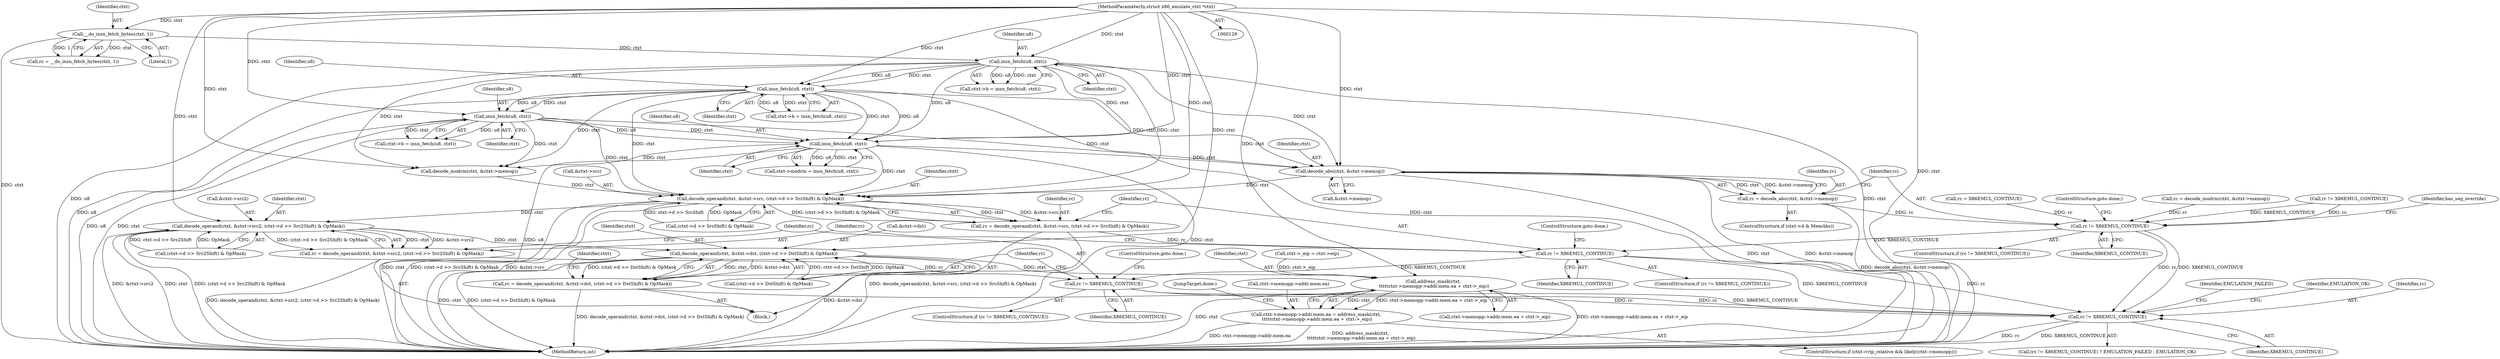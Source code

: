 digraph "0_linux_d9092f52d7e61dd1557f2db2400ddb430e85937e@pointer" {
"1000999" [label="(Call,decode_abs(ctxt, &ctxt->memop))"];
"1000474" [label="(Call,insn_fetch(u8, ctxt))"];
"1000421" [label="(Call,insn_fetch(u8, ctxt))"];
"1000277" [label="(Call,insn_fetch(u8, ctxt))"];
"1000221" [label="(Call,__do_insn_fetch_bytes(ctxt, 1))"];
"1000130" [label="(MethodParameterIn,struct x86_emulate_ctxt *ctxt)"];
"1000447" [label="(Call,insn_fetch(u8, ctxt))"];
"1000997" [label="(Call,rc = decode_abs(ctxt, &ctxt->memop))"];
"1001006" [label="(Call,rc != X86EMUL_CONTINUE)"];
"1001047" [label="(Call,rc != X86EMUL_CONTINUE)"];
"1001067" [label="(Call,rc != X86EMUL_CONTINUE)"];
"1001123" [label="(Call,rc != X86EMUL_CONTINUE)"];
"1001033" [label="(Call,decode_operand(ctxt, &ctxt->src, (ctxt->d >> SrcShift) & OpMask))"];
"1001031" [label="(Call,rc = decode_operand(ctxt, &ctxt->src, (ctxt->d >> SrcShift) & OpMask))"];
"1001053" [label="(Call,decode_operand(ctxt, &ctxt->src2, (ctxt->d >> Src2Shift) & OpMask))"];
"1001051" [label="(Call,rc = decode_operand(ctxt, &ctxt->src2, (ctxt->d >> Src2Shift) & OpMask))"];
"1001073" [label="(Call,decode_operand(ctxt, &ctxt->dst, (ctxt->d >> DstShift) & OpMask))"];
"1001071" [label="(Call,rc = decode_operand(ctxt, &ctxt->dst, (ctxt->d >> DstShift) & OpMask))"];
"1001105" [label="(Call,address_mask(ctxt,\n \t\t\t\t\tctxt->memopp->addr.mem.ea + ctxt->_eip))"];
"1001095" [label="(Call,ctxt->memopp->addr.mem.ea = address_mask(ctxt,\n \t\t\t\t\tctxt->memopp->addr.mem.ea + ctxt->_eip))"];
"1001096" [label="(Call,ctxt->memopp->addr.mem.ea)"];
"1001105" [label="(Call,address_mask(ctxt,\n \t\t\t\t\tctxt->memopp->addr.mem.ea + ctxt->_eip))"];
"1001006" [label="(Call,rc != X86EMUL_CONTINUE)"];
"1001128" [label="(MethodReturn,int)"];
"1001106" [label="(Identifier,ctxt)"];
"1001039" [label="(Call,(ctxt->d >> SrcShift) & OpMask)"];
"1000997" [label="(Call,rc = decode_abs(ctxt, &ctxt->memop))"];
"1000968" [label="(Call,rc = decode_modrm(ctxt, &ctxt->memop))"];
"1001069" [label="(Identifier,X86EMUL_CONTINUE)"];
"1001046" [label="(ControlStructure,if (rc != X86EMUL_CONTINUE))"];
"1000999" [label="(Call,decode_abs(ctxt, &ctxt->memop))"];
"1001053" [label="(Call,decode_operand(ctxt, &ctxt->src2, (ctxt->d >> Src2Shift) & OpMask))"];
"1001070" [label="(ControlStructure,goto done;)"];
"1000133" [label="(Block,)"];
"1001126" [label="(Identifier,EMULATION_FAILED)"];
"1000447" [label="(Call,insn_fetch(u8, ctxt))"];
"1001033" [label="(Call,decode_operand(ctxt, &ctxt->src, (ctxt->d >> SrcShift) & OpMask))"];
"1000422" [label="(Identifier,u8)"];
"1000219" [label="(Call,rc = __do_insn_fetch_bytes(ctxt, 1))"];
"1001034" [label="(Identifier,ctxt)"];
"1001012" [label="(Identifier,has_seg_override)"];
"1001122" [label="(Call,(rc != X86EMUL_CONTINUE) ? EMULATION_FAILED : EMULATION_OK)"];
"1001107" [label="(Call,ctxt->memopp->addr.mem.ea + ctxt->_eip)"];
"1000998" [label="(Identifier,rc)"];
"1000279" [label="(Identifier,ctxt)"];
"1001054" [label="(Identifier,ctxt)"];
"1001072" [label="(Identifier,rc)"];
"1001120" [label="(JumpTarget,done:)"];
"1000470" [label="(Call,ctxt->modrm = insn_fetch(u8, ctxt))"];
"1000278" [label="(Identifier,u8)"];
"1000225" [label="(Call,rc != X86EMUL_CONTINUE)"];
"1001123" [label="(Call,rc != X86EMUL_CONTINUE)"];
"1001050" [label="(ControlStructure,goto done;)"];
"1001051" [label="(Call,rc = decode_operand(ctxt, &ctxt->src2, (ctxt->d >> Src2Shift) & OpMask))"];
"1000423" [label="(Identifier,ctxt)"];
"1001000" [label="(Identifier,ctxt)"];
"1000222" [label="(Identifier,ctxt)"];
"1001095" [label="(Call,ctxt->memopp->addr.mem.ea = address_mask(ctxt,\n \t\t\t\t\tctxt->memopp->addr.mem.ea + ctxt->_eip))"];
"1000475" [label="(Identifier,u8)"];
"1001067" [label="(Call,rc != X86EMUL_CONTINUE)"];
"1001074" [label="(Identifier,ctxt)"];
"1001001" [label="(Call,&ctxt->memop)"];
"1000130" [label="(MethodParameterIn,struct x86_emulate_ctxt *ctxt)"];
"1001047" [label="(Call,rc != X86EMUL_CONTINUE)"];
"1001032" [label="(Identifier,rc)"];
"1001075" [label="(Call,&ctxt->dst)"];
"1001048" [label="(Identifier,rc)"];
"1000970" [label="(Call,decode_modrm(ctxt, &ctxt->memop))"];
"1000221" [label="(Call,__do_insn_fetch_bytes(ctxt, 1))"];
"1001079" [label="(Call,(ctxt->d >> DstShift) & OpMask)"];
"1001007" [label="(Identifier,rc)"];
"1000273" [label="(Call,ctxt->b = insn_fetch(u8, ctxt))"];
"1001066" [label="(ControlStructure,if (rc != X86EMUL_CONTINUE))"];
"1000277" [label="(Call,insn_fetch(u8, ctxt))"];
"1001005" [label="(ControlStructure,if (rc != X86EMUL_CONTINUE))"];
"1001055" [label="(Call,&ctxt->src2)"];
"1001127" [label="(Identifier,EMULATION_OK)"];
"1001089" [label="(Identifier,ctxt)"];
"1000417" [label="(Call,ctxt->b = insn_fetch(u8, ctxt))"];
"1001125" [label="(Identifier,X86EMUL_CONTINUE)"];
"1001071" [label="(Call,rc = decode_operand(ctxt, &ctxt->dst, (ctxt->d >> DstShift) & OpMask))"];
"1001031" [label="(Call,rc = decode_operand(ctxt, &ctxt->src, (ctxt->d >> SrcShift) & OpMask))"];
"1001059" [label="(Call,(ctxt->d >> Src2Shift) & OpMask)"];
"1001008" [label="(Identifier,X86EMUL_CONTINUE)"];
"1001086" [label="(ControlStructure,if (ctxt->rip_relative && likely(ctxt->memopp)))"];
"1001035" [label="(Call,&ctxt->src)"];
"1000135" [label="(Call,rc = X86EMUL_CONTINUE)"];
"1000421" [label="(Call,insn_fetch(u8, ctxt))"];
"1000991" [label="(ControlStructure,if (ctxt->d & MemAbs))"];
"1001073" [label="(Call,decode_operand(ctxt, &ctxt->dst, (ctxt->d >> DstShift) & OpMask))"];
"1001052" [label="(Identifier,rc)"];
"1001009" [label="(ControlStructure,goto done;)"];
"1000449" [label="(Identifier,ctxt)"];
"1001124" [label="(Identifier,rc)"];
"1000169" [label="(Call,ctxt->_eip = ctxt->eip)"];
"1000443" [label="(Call,ctxt->b = insn_fetch(u8, ctxt))"];
"1001068" [label="(Identifier,rc)"];
"1000223" [label="(Literal,1)"];
"1001049" [label="(Identifier,X86EMUL_CONTINUE)"];
"1000476" [label="(Identifier,ctxt)"];
"1000474" [label="(Call,insn_fetch(u8, ctxt))"];
"1000448" [label="(Identifier,u8)"];
"1000999" -> "1000997"  [label="AST: "];
"1000999" -> "1001001"  [label="CFG: "];
"1001000" -> "1000999"  [label="AST: "];
"1001001" -> "1000999"  [label="AST: "];
"1000997" -> "1000999"  [label="CFG: "];
"1000999" -> "1001128"  [label="DDG: &ctxt->memop"];
"1000999" -> "1001128"  [label="DDG: ctxt"];
"1000999" -> "1000997"  [label="DDG: ctxt"];
"1000999" -> "1000997"  [label="DDG: &ctxt->memop"];
"1000474" -> "1000999"  [label="DDG: ctxt"];
"1000421" -> "1000999"  [label="DDG: ctxt"];
"1000447" -> "1000999"  [label="DDG: ctxt"];
"1000277" -> "1000999"  [label="DDG: ctxt"];
"1000130" -> "1000999"  [label="DDG: ctxt"];
"1000999" -> "1001033"  [label="DDG: ctxt"];
"1000474" -> "1000470"  [label="AST: "];
"1000474" -> "1000476"  [label="CFG: "];
"1000475" -> "1000474"  [label="AST: "];
"1000476" -> "1000474"  [label="AST: "];
"1000470" -> "1000474"  [label="CFG: "];
"1000474" -> "1001128"  [label="DDG: ctxt"];
"1000474" -> "1001128"  [label="DDG: u8"];
"1000474" -> "1000470"  [label="DDG: u8"];
"1000474" -> "1000470"  [label="DDG: ctxt"];
"1000421" -> "1000474"  [label="DDG: u8"];
"1000421" -> "1000474"  [label="DDG: ctxt"];
"1000277" -> "1000474"  [label="DDG: u8"];
"1000277" -> "1000474"  [label="DDG: ctxt"];
"1000447" -> "1000474"  [label="DDG: u8"];
"1000447" -> "1000474"  [label="DDG: ctxt"];
"1000130" -> "1000474"  [label="DDG: ctxt"];
"1000474" -> "1000970"  [label="DDG: ctxt"];
"1000474" -> "1001033"  [label="DDG: ctxt"];
"1000421" -> "1000417"  [label="AST: "];
"1000421" -> "1000423"  [label="CFG: "];
"1000422" -> "1000421"  [label="AST: "];
"1000423" -> "1000421"  [label="AST: "];
"1000417" -> "1000421"  [label="CFG: "];
"1000421" -> "1001128"  [label="DDG: ctxt"];
"1000421" -> "1001128"  [label="DDG: u8"];
"1000421" -> "1000417"  [label="DDG: u8"];
"1000421" -> "1000417"  [label="DDG: ctxt"];
"1000277" -> "1000421"  [label="DDG: u8"];
"1000277" -> "1000421"  [label="DDG: ctxt"];
"1000130" -> "1000421"  [label="DDG: ctxt"];
"1000421" -> "1000447"  [label="DDG: u8"];
"1000421" -> "1000447"  [label="DDG: ctxt"];
"1000421" -> "1000970"  [label="DDG: ctxt"];
"1000421" -> "1001033"  [label="DDG: ctxt"];
"1000277" -> "1000273"  [label="AST: "];
"1000277" -> "1000279"  [label="CFG: "];
"1000278" -> "1000277"  [label="AST: "];
"1000279" -> "1000277"  [label="AST: "];
"1000273" -> "1000277"  [label="CFG: "];
"1000277" -> "1001128"  [label="DDG: u8"];
"1000277" -> "1001128"  [label="DDG: ctxt"];
"1000277" -> "1000273"  [label="DDG: u8"];
"1000277" -> "1000273"  [label="DDG: ctxt"];
"1000221" -> "1000277"  [label="DDG: ctxt"];
"1000130" -> "1000277"  [label="DDG: ctxt"];
"1000277" -> "1000970"  [label="DDG: ctxt"];
"1000277" -> "1001033"  [label="DDG: ctxt"];
"1000221" -> "1000219"  [label="AST: "];
"1000221" -> "1000223"  [label="CFG: "];
"1000222" -> "1000221"  [label="AST: "];
"1000223" -> "1000221"  [label="AST: "];
"1000219" -> "1000221"  [label="CFG: "];
"1000221" -> "1001128"  [label="DDG: ctxt"];
"1000221" -> "1000219"  [label="DDG: ctxt"];
"1000221" -> "1000219"  [label="DDG: 1"];
"1000130" -> "1000221"  [label="DDG: ctxt"];
"1000130" -> "1000129"  [label="AST: "];
"1000130" -> "1001128"  [label="DDG: ctxt"];
"1000130" -> "1000447"  [label="DDG: ctxt"];
"1000130" -> "1000970"  [label="DDG: ctxt"];
"1000130" -> "1001033"  [label="DDG: ctxt"];
"1000130" -> "1001053"  [label="DDG: ctxt"];
"1000130" -> "1001073"  [label="DDG: ctxt"];
"1000130" -> "1001105"  [label="DDG: ctxt"];
"1000447" -> "1000443"  [label="AST: "];
"1000447" -> "1000449"  [label="CFG: "];
"1000448" -> "1000447"  [label="AST: "];
"1000449" -> "1000447"  [label="AST: "];
"1000443" -> "1000447"  [label="CFG: "];
"1000447" -> "1001128"  [label="DDG: ctxt"];
"1000447" -> "1001128"  [label="DDG: u8"];
"1000447" -> "1000443"  [label="DDG: u8"];
"1000447" -> "1000443"  [label="DDG: ctxt"];
"1000447" -> "1000970"  [label="DDG: ctxt"];
"1000447" -> "1001033"  [label="DDG: ctxt"];
"1000997" -> "1000991"  [label="AST: "];
"1000998" -> "1000997"  [label="AST: "];
"1001007" -> "1000997"  [label="CFG: "];
"1000997" -> "1001128"  [label="DDG: decode_abs(ctxt, &ctxt->memop)"];
"1000997" -> "1001006"  [label="DDG: rc"];
"1001006" -> "1001005"  [label="AST: "];
"1001006" -> "1001008"  [label="CFG: "];
"1001007" -> "1001006"  [label="AST: "];
"1001008" -> "1001006"  [label="AST: "];
"1001009" -> "1001006"  [label="CFG: "];
"1001012" -> "1001006"  [label="CFG: "];
"1000968" -> "1001006"  [label="DDG: rc"];
"1000225" -> "1001006"  [label="DDG: rc"];
"1000225" -> "1001006"  [label="DDG: X86EMUL_CONTINUE"];
"1000135" -> "1001006"  [label="DDG: rc"];
"1001006" -> "1001047"  [label="DDG: X86EMUL_CONTINUE"];
"1001006" -> "1001123"  [label="DDG: rc"];
"1001006" -> "1001123"  [label="DDG: X86EMUL_CONTINUE"];
"1001047" -> "1001046"  [label="AST: "];
"1001047" -> "1001049"  [label="CFG: "];
"1001048" -> "1001047"  [label="AST: "];
"1001049" -> "1001047"  [label="AST: "];
"1001050" -> "1001047"  [label="CFG: "];
"1001052" -> "1001047"  [label="CFG: "];
"1001031" -> "1001047"  [label="DDG: rc"];
"1001047" -> "1001067"  [label="DDG: X86EMUL_CONTINUE"];
"1001047" -> "1001123"  [label="DDG: rc"];
"1001047" -> "1001123"  [label="DDG: X86EMUL_CONTINUE"];
"1001067" -> "1001066"  [label="AST: "];
"1001067" -> "1001069"  [label="CFG: "];
"1001068" -> "1001067"  [label="AST: "];
"1001069" -> "1001067"  [label="AST: "];
"1001070" -> "1001067"  [label="CFG: "];
"1001072" -> "1001067"  [label="CFG: "];
"1001051" -> "1001067"  [label="DDG: rc"];
"1001067" -> "1001123"  [label="DDG: rc"];
"1001067" -> "1001123"  [label="DDG: X86EMUL_CONTINUE"];
"1001123" -> "1001122"  [label="AST: "];
"1001123" -> "1001125"  [label="CFG: "];
"1001124" -> "1001123"  [label="AST: "];
"1001125" -> "1001123"  [label="AST: "];
"1001126" -> "1001123"  [label="CFG: "];
"1001127" -> "1001123"  [label="CFG: "];
"1001123" -> "1001128"  [label="DDG: rc"];
"1001123" -> "1001128"  [label="DDG: X86EMUL_CONTINUE"];
"1001071" -> "1001123"  [label="DDG: rc"];
"1001033" -> "1001031"  [label="AST: "];
"1001033" -> "1001039"  [label="CFG: "];
"1001034" -> "1001033"  [label="AST: "];
"1001035" -> "1001033"  [label="AST: "];
"1001039" -> "1001033"  [label="AST: "];
"1001031" -> "1001033"  [label="CFG: "];
"1001033" -> "1001128"  [label="DDG: &ctxt->src"];
"1001033" -> "1001128"  [label="DDG: ctxt"];
"1001033" -> "1001128"  [label="DDG: (ctxt->d >> SrcShift) & OpMask"];
"1001033" -> "1001031"  [label="DDG: ctxt"];
"1001033" -> "1001031"  [label="DDG: &ctxt->src"];
"1001033" -> "1001031"  [label="DDG: (ctxt->d >> SrcShift) & OpMask"];
"1000970" -> "1001033"  [label="DDG: ctxt"];
"1001039" -> "1001033"  [label="DDG: ctxt->d >> SrcShift"];
"1001039" -> "1001033"  [label="DDG: OpMask"];
"1001033" -> "1001053"  [label="DDG: ctxt"];
"1001031" -> "1000133"  [label="AST: "];
"1001032" -> "1001031"  [label="AST: "];
"1001048" -> "1001031"  [label="CFG: "];
"1001031" -> "1001128"  [label="DDG: decode_operand(ctxt, &ctxt->src, (ctxt->d >> SrcShift) & OpMask)"];
"1001053" -> "1001051"  [label="AST: "];
"1001053" -> "1001059"  [label="CFG: "];
"1001054" -> "1001053"  [label="AST: "];
"1001055" -> "1001053"  [label="AST: "];
"1001059" -> "1001053"  [label="AST: "];
"1001051" -> "1001053"  [label="CFG: "];
"1001053" -> "1001128"  [label="DDG: &ctxt->src2"];
"1001053" -> "1001128"  [label="DDG: ctxt"];
"1001053" -> "1001128"  [label="DDG: (ctxt->d >> Src2Shift) & OpMask"];
"1001053" -> "1001051"  [label="DDG: ctxt"];
"1001053" -> "1001051"  [label="DDG: &ctxt->src2"];
"1001053" -> "1001051"  [label="DDG: (ctxt->d >> Src2Shift) & OpMask"];
"1001059" -> "1001053"  [label="DDG: ctxt->d >> Src2Shift"];
"1001059" -> "1001053"  [label="DDG: OpMask"];
"1001053" -> "1001073"  [label="DDG: ctxt"];
"1001051" -> "1000133"  [label="AST: "];
"1001052" -> "1001051"  [label="AST: "];
"1001068" -> "1001051"  [label="CFG: "];
"1001051" -> "1001128"  [label="DDG: decode_operand(ctxt, &ctxt->src2, (ctxt->d >> Src2Shift) & OpMask)"];
"1001073" -> "1001071"  [label="AST: "];
"1001073" -> "1001079"  [label="CFG: "];
"1001074" -> "1001073"  [label="AST: "];
"1001075" -> "1001073"  [label="AST: "];
"1001079" -> "1001073"  [label="AST: "];
"1001071" -> "1001073"  [label="CFG: "];
"1001073" -> "1001128"  [label="DDG: &ctxt->dst"];
"1001073" -> "1001128"  [label="DDG: ctxt"];
"1001073" -> "1001128"  [label="DDG: (ctxt->d >> DstShift) & OpMask"];
"1001073" -> "1001071"  [label="DDG: ctxt"];
"1001073" -> "1001071"  [label="DDG: &ctxt->dst"];
"1001073" -> "1001071"  [label="DDG: (ctxt->d >> DstShift) & OpMask"];
"1001079" -> "1001073"  [label="DDG: ctxt->d >> DstShift"];
"1001079" -> "1001073"  [label="DDG: OpMask"];
"1001073" -> "1001105"  [label="DDG: ctxt"];
"1001071" -> "1000133"  [label="AST: "];
"1001072" -> "1001071"  [label="AST: "];
"1001089" -> "1001071"  [label="CFG: "];
"1001071" -> "1001128"  [label="DDG: decode_operand(ctxt, &ctxt->dst, (ctxt->d >> DstShift) & OpMask)"];
"1001105" -> "1001095"  [label="AST: "];
"1001105" -> "1001107"  [label="CFG: "];
"1001106" -> "1001105"  [label="AST: "];
"1001107" -> "1001105"  [label="AST: "];
"1001095" -> "1001105"  [label="CFG: "];
"1001105" -> "1001128"  [label="DDG: ctxt->memopp->addr.mem.ea + ctxt->_eip"];
"1001105" -> "1001128"  [label="DDG: ctxt"];
"1001105" -> "1001095"  [label="DDG: ctxt"];
"1001105" -> "1001095"  [label="DDG: ctxt->memopp->addr.mem.ea + ctxt->_eip"];
"1000169" -> "1001105"  [label="DDG: ctxt->_eip"];
"1001095" -> "1001086"  [label="AST: "];
"1001096" -> "1001095"  [label="AST: "];
"1001120" -> "1001095"  [label="CFG: "];
"1001095" -> "1001128"  [label="DDG: address_mask(ctxt,\n \t\t\t\t\tctxt->memopp->addr.mem.ea + ctxt->_eip)"];
"1001095" -> "1001128"  [label="DDG: ctxt->memopp->addr.mem.ea"];
}
